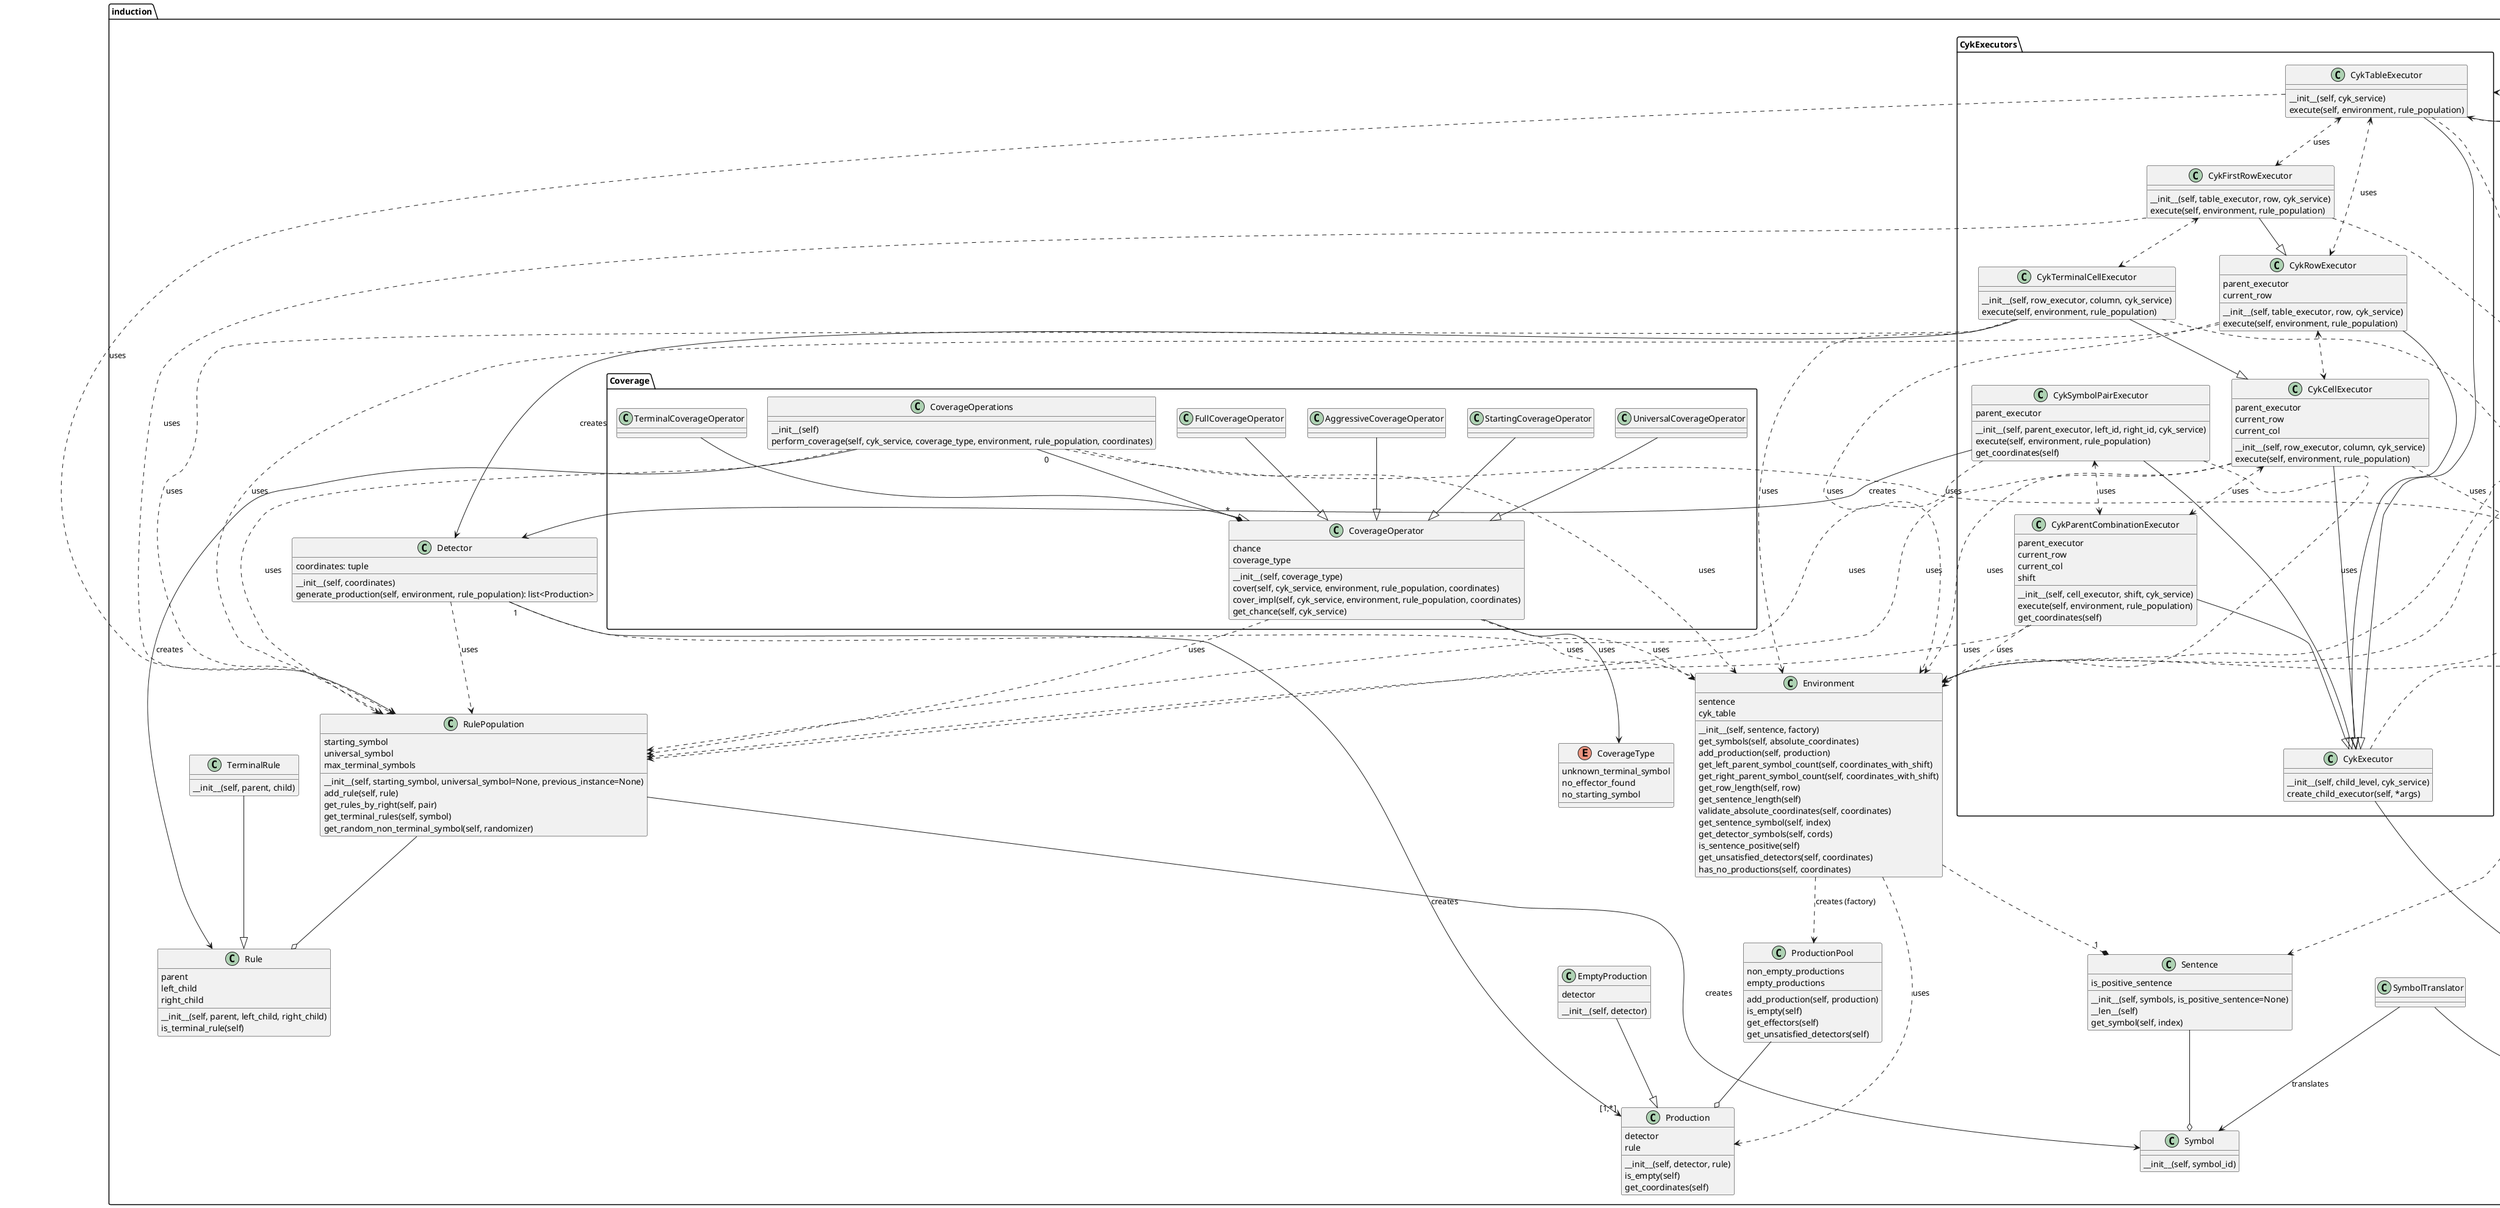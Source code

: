 @startuml
package induction {

    Detector ..> RulePopulation: uses
    Detector "1" --> "[1;*]" Production: creates
    Detector ..> Environment: uses
    Detector : __init__(self, coordinates)
    Detector : generate_production(self, environment, rule_population): list<Production>
    Detector : coordinates: tuple

    ProductionPool --o Production
    ProductionPool : non_empty_productions
    ProductionPool : empty_productions
    ProductionPool : add_production(self, production)
    ProductionPool : is_empty(self)
    ProductionPool : get_effectors(self)
    ProductionPool : get_unsatisfied_detectors(self)

    Production : __init__(self, detector, rule)
    Production : detector
    Production : rule
    Production : is_empty(self)
    Production : get_coordinates(self)


    EmptyProduction --|> Production
    EmptyProduction : __init__(self, detector)
    EmptyProduction : detector


    enum CykTypeId {
        symbol_pair_executor
        parent_combination_executor
        cell_executor
        row_executor
        table_executor
        production_pool
        environment
        cyk_result
        cyk_terminal_cell_executor
    }

    class CykService
    CykService : __init__(self, factory, configuration, randomizer)
    CykService : coverage_operations
    CykService : configuration
    CykService : randomizer
    CykService : perform_cyk(self, rule_population, sentence)
    CykService ..> CykExecutors: creates (factory)
    CykService ..> Sentence: uses
    CykService ..> CykResult: uses
    CykService ..> Environment: creates (factory)
    CykService --* "1" CykTypeId

    package CykExecutors {
    '&begin_cyk_executors

        CykExecutor --* "1" CykTypeId
        CykExecutor ..> CykService: uses
        CykExecutor : __init__(self, child_level, cyk_service)
        CykExecutor : create_child_executor(self, *args)

        CykSymbolPairExecutor --|> CykExecutor
        CykSymbolPairExecutor --> Detector: creates
        CykSymbolPairExecutor ..> RulePopulation: uses
        CykSymbolPairExecutor ..> Environment: uses
        CykSymbolPairExecutor <..> CykParentCombinationExecutor: uses
        CykSymbolPairExecutor : __init__(self, parent_executor, left_id, right_id, cyk_service)
        CykSymbolPairExecutor : execute(self, environment, rule_population)
        CykSymbolPairExecutor : get_coordinates(self)
        CykSymbolPairExecutor : parent_executor

        CykParentCombinationExecutor --|> CykExecutor
        CykParentCombinationExecutor ..> RulePopulation: uses
        CykParentCombinationExecutor ..> Environment: uses
        CykParentCombinationExecutor : __init__(self, cell_executor, shift, cyk_service)
        CykParentCombinationExecutor : parent_executor
        CykParentCombinationExecutor : current_row
        CykParentCombinationExecutor : current_col
        CykParentCombinationExecutor : shift
        CykParentCombinationExecutor : execute(self, environment, rule_population)
        CykParentCombinationExecutor : get_coordinates(self)

        CykCellExecutor --|> CykExecutor
        CykCellExecutor ..> CykService: uses
        CykCellExecutor ..> RulePopulation: uses
        CykCellExecutor ..> Environment: uses
        CykCellExecutor <..> CykParentCombinationExecutor: uses
        CykCellExecutor : __init__(self, row_executor, column, cyk_service)
        CykCellExecutor : parent_executor
        CykCellExecutor : current_row
        CykCellExecutor : current_col
        CykCellExecutor : execute(self, environment, rule_population)

        CykRowExecutor --|> CykExecutor
        CykRowExecutor ..> RulePopulation: uses
        CykRowExecutor ..> Environment: uses
        CykRowExecutor <..> CykCellExecutor
        CykRowExecutor : __init__(self, table_executor, row, cyk_service)
        CykRowExecutor : parent_executor
        CykRowExecutor : current_row
        CykRowExecutor : execute(self, environment, rule_population)

        CykTableExecutor --|> CykExecutor
        CykTableExecutor <..> CykService: uses
        CykTableExecutor ..> RulePopulation: uses
        CykTableExecutor ..> Environment: uses
        CykTableExecutor <..> CykRowExecutor: uses
        CykTableExecutor : __init__(self, cyk_service)
        CykTableExecutor : execute(self, environment, rule_population)
        CykTableExecutor --> CykResult: creates
        CykTableExecutor <..> CykFirstRowExecutor: uses

        CykFirstRowExecutor --|> CykRowExecutor
        CykFirstRowExecutor ..> RulePopulation: uses
        CykFirstRowExecutor ..> Environment: uses
        CykFirstRowExecutor : __init__(self, table_executor, row, cyk_service)
        CykFirstRowExecutor : execute(self, environment, rule_population)
        CykFirstRowExecutor <..> CykTerminalCellExecutor

        CykTerminalCellExecutor --|> CykCellExecutor
        CykTerminalCellExecutor ..> CykService: uses
        CykTerminalCellExecutor ..> RulePopulation: uses
        CykTerminalCellExecutor ..> Environment: uses
        CykTerminalCellExecutor : __init__(self, row_executor, column, cyk_service)
        CykTerminalCellExecutor : execute(self, environment, rule_population)
        CykTerminalCellExecutor --> Detector: creates

    '&end_cyk_executors
    }

    class CykResult
    CykResult : belongs_to_grammar

    '&alt_cyk_executors CykExecutors ..> Environment: uses
    '&alt_cyk_executors CykExecutors ..> CykService: uses
    '&alt_cyk_executors CykExecutors ..> Production: uses
    '&alt_cyk_executors CykExecutors ..> RulePopulation: uses
    '&alt_cyk_executors CykExecutors --> CykResult: creates
    '&alt_cyk_executors CykExecutors --* "1" CykTypeId
    '&alt_cyk_executors CykExecutors --> Detector: creates

    Environment ..* "1" Sentence
    Environment : __init__(self, sentence, factory)
    Environment : sentence
    Environment : cyk_table
    Environment : get_symbols(self, absolute_coordinates)
    Environment : add_production(self, production)
    Environment : get_left_parent_symbol_count(self, coordinates_with_shift)
    Environment : get_right_parent_symbol_count(self, coordinates_with_shift)
    Environment : get_row_length(self, row)
    Environment : get_sentence_length(self)
    Environment : validate_absolute_coordinates(self, coordinates)
    Environment : get_sentence_symbol(self, index)
    Environment : get_detector_symbols(self, cords)
    Environment : is_sentence_positive(self)
    Environment : get_unsatisfied_detectors(self, coordinates)
    Environment : has_no_productions(self, coordinates)

    Environment ..> ProductionPool: creates (factory)
    Environment ..> Production: uses

    SymbolTranslator --> Symbol: translates

    Sentence --o Symbol
    Sentence : __init__(self, symbols, is_positive_sentence=None)
    Sentence : is_positive_sentence
    Sentence : __len__(self)
    Sentence : get_symbol(self, index)

    class Symbol
    Symbol : __init__(self, symbol_id)

    RulePopulation : __init__(self, starting_symbol, universal_symbol=None, previous_instance=None)
    RulePopulation : starting_symbol
    RulePopulation : universal_symbol
    RulePopulation : max_terminal_symbols
    RulePopulation : add_rule(self, rule)
    RulePopulation : get_rules_by_right(self, pair)
    RulePopulation : get_terminal_rules(self, symbol)
    RulePopulation : get_random_non_terminal_symbol(self, randomizer)
    RulePopulation --o Rule
    RulePopulation --> Symbol: creates

    Rule : __init__(self, parent, left_child, right_child)
    Rule : parent
    Rule : left_child
    Rule : right_child
    Rule : is_terminal_rule(self)

    TerminalRule --|> Rule
    TerminalRule : __init__(self, parent, child)

    enum CoverageType {
        unknown_terminal_symbol
        no_effector_found
        no_starting_symbol
    }

    package Coverage {
        '&begin_coverage

        class CoverageOperator
        CoverageOperator : chance
        CoverageOperator : coverage_type
        CoverageOperator : __init__(self, coverage_type)
        CoverageOperator : cover(self, cyk_service, environment, rule_population, coordinates)
        CoverageOperator : cover_impl(self, cyk_service, environment, rule_population, coordinates)
        CoverageOperator : get_chance(self, cyk_service)
        CoverageOperator ..> Environment: uses
        CoverageOperator ..> RulePopulation: uses
        CoverageOperator --> CoverageType: uses

        class TerminalCoverageOperator
        TerminalCoverageOperator --|> CoverageOperator

        class UniversalCoverageOperator
        UniversalCoverageOperator --|> CoverageOperator

        class StartingCoverageOperator
        StartingCoverageOperator --|> CoverageOperator

        class AggressiveCoverageOperator
        AggressiveCoverageOperator --|> CoverageOperator

        class FullCoverageOperator
        FullCoverageOperator --|> CoverageOperator

        class CoverageOperations
        CoverageOperations : __init__(self)
        CoverageOperations : perform_coverage(self, cyk_service, coverage_type, environment, rule_population, coordinates)
        CoverageOperations "0" --* "*" CoverageOperator
        CoverageOperations ..> Environment: uses
        CoverageOperations ..> RulePopulation: uses
        CoverageOperations --> Rule: creates
        CoverageOperations ..> CykService: uses
        '&end_coverage
    }

    '&alt_coverage Coverage ..> Environment: uses
    '&alt_coverage Coverage ..> RulePopulation: uses
    '&alt_coverage Coverage --> Rule: creates
    '&alt_coverage Coverage ..> CykService: uses
}

package datalayer {
    SymbolTranslator --() ExternalSymbol: translates
}

@enduml
